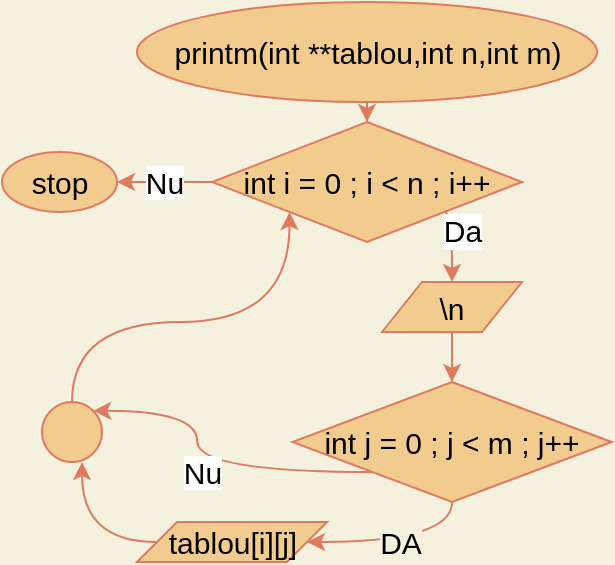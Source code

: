 <mxfile version="13.9.5" type="device"><diagram id="xJrrNa6Cx3Ufm3mUtR7N" name="Page-1"><mxGraphModel dx="768" dy="488" grid="1" gridSize="10" guides="1" tooltips="1" connect="1" arrows="1" fold="1" page="1" pageScale="1" pageWidth="850" pageHeight="1100" background="#F4F1DE" math="0" shadow="0"><root><mxCell id="0"/><mxCell id="1" parent="0"/><mxCell id="gcUPQNiZEac6YS4nJehR-1" style="edgeStyle=orthogonalEdgeStyle;rounded=0;orthogonalLoop=1;jettySize=auto;html=1;strokeColor=#E07A5F;labelBackgroundColor=none;fontColor=#000000;fontSize=15;" parent="1" source="gcUPQNiZEac6YS4nJehR-2" target="gcUPQNiZEac6YS4nJehR-5" edge="1"><mxGeometry relative="1" as="geometry"/></mxCell><mxCell id="gcUPQNiZEac6YS4nJehR-2" value="printm(int **tablou,int n,int m)" style="ellipse;whiteSpace=wrap;html=1;strokeColor=#E07A5F;fillColor=#F2CC8F;labelBackgroundColor=none;fontColor=#000000;fontSize=15;" parent="1" vertex="1"><mxGeometry x="207.5" y="110" width="230" height="50" as="geometry"/></mxCell><mxCell id="gcUPQNiZEac6YS4nJehR-4" value="&lt;font style=&quot;background-color: rgb(255, 255, 255); font-size: 15px;&quot;&gt;Nu&lt;/font&gt;" style="edgeStyle=orthogonalEdgeStyle;curved=1;orthogonalLoop=1;jettySize=auto;html=1;entryX=1;entryY=0.5;entryDx=0;entryDy=0;strokeColor=#E07A5F;fillColor=#F2CC8F;labelBackgroundColor=#F4F1DE;fontColor=#000000;fontSize=15;" parent="1" source="gcUPQNiZEac6YS4nJehR-5" target="gcUPQNiZEac6YS4nJehR-15" edge="1"><mxGeometry relative="1" as="geometry"><mxPoint x="220" y="250" as="targetPoint"/></mxGeometry></mxCell><mxCell id="gcUPQNiZEac6YS4nJehR-19" style="edgeStyle=orthogonalEdgeStyle;curved=1;orthogonalLoop=1;jettySize=auto;html=1;exitX=1;exitY=1;exitDx=0;exitDy=0;entryX=0.5;entryY=0;entryDx=0;entryDy=0;labelBackgroundColor=#F4F1DE;strokeColor=#E07A5F;fontColor=#000000;fontSize=15;" parent="1" source="gcUPQNiZEac6YS4nJehR-5" target="gcUPQNiZEac6YS4nJehR-16" edge="1"><mxGeometry relative="1" as="geometry"/></mxCell><mxCell id="gcUPQNiZEac6YS4nJehR-20" value="Da" style="edgeLabel;html=1;align=center;verticalAlign=middle;resizable=0;points=[];labelBackgroundColor=#FFFFFF;fontColor=#000000;fontSize=15;" parent="gcUPQNiZEac6YS4nJehR-19" vertex="1" connectable="0"><mxGeometry x="-0.356" y="5" relative="1" as="geometry"><mxPoint as="offset"/></mxGeometry></mxCell><mxCell id="gcUPQNiZEac6YS4nJehR-5" value="int i = 0 ; i &amp;lt; n ; i++" style="rhombus;whiteSpace=wrap;html=1;strokeColor=#E07A5F;fillColor=#F2CC8F;labelBackgroundColor=none;fontColor=#000000;fontSize=15;" parent="1" vertex="1"><mxGeometry x="245" y="170" width="155" height="60" as="geometry"/></mxCell><mxCell id="gcUPQNiZEac6YS4nJehR-7" value="&lt;font style=&quot;background-color: rgb(255, 255, 255); font-size: 15px;&quot;&gt;Nu&lt;/font&gt;" style="edgeStyle=orthogonalEdgeStyle;curved=1;orthogonalLoop=1;jettySize=auto;html=1;exitX=0;exitY=1;exitDx=0;exitDy=0;entryX=1;entryY=0;entryDx=0;entryDy=0;strokeColor=#E07A5F;fillColor=#F2CC8F;labelBackgroundColor=#F4F1DE;fontColor=#000000;fontSize=15;" parent="1" source="gcUPQNiZEac6YS4nJehR-8" target="gcUPQNiZEac6YS4nJehR-14" edge="1"><mxGeometry x="0.005" relative="1" as="geometry"><mxPoint as="offset"/></mxGeometry></mxCell><mxCell id="gcUPQNiZEac6YS4nJehR-23" value="DA" style="edgeStyle=orthogonalEdgeStyle;curved=1;orthogonalLoop=1;jettySize=auto;html=1;entryX=1;entryY=0.5;entryDx=0;entryDy=0;labelBackgroundColor=#F4F1DE;strokeColor=#E07A5F;fontColor=#000000;fontSize=15;" parent="1" source="gcUPQNiZEac6YS4nJehR-8" target="gcUPQNiZEac6YS4nJehR-12" edge="1"><mxGeometry relative="1" as="geometry"/></mxCell><mxCell id="gcUPQNiZEac6YS4nJehR-8" value="int j = 0 ; j &amp;lt; m ; j++" style="rhombus;whiteSpace=wrap;html=1;strokeColor=#E07A5F;fillColor=#F2CC8F;labelBackgroundColor=none;fontColor=#000000;fontSize=15;" parent="1" vertex="1"><mxGeometry x="285.25" y="300" width="159.5" height="60" as="geometry"/></mxCell><mxCell id="gcUPQNiZEac6YS4nJehR-11" style="edgeStyle=orthogonalEdgeStyle;curved=1;orthogonalLoop=1;jettySize=auto;html=1;entryX=0.667;entryY=1;entryDx=0;entryDy=0;entryPerimeter=0;strokeColor=#E07A5F;labelBackgroundColor=none;fontColor=#000000;fontSize=15;" parent="1" source="gcUPQNiZEac6YS4nJehR-12" target="gcUPQNiZEac6YS4nJehR-14" edge="1"><mxGeometry relative="1" as="geometry"/></mxCell><mxCell id="gcUPQNiZEac6YS4nJehR-12" value="tablou[i][j]" style="shape=parallelogram;perimeter=parallelogramPerimeter;whiteSpace=wrap;html=1;fixedSize=1;strokeColor=#E07A5F;fillColor=#F2CC8F;labelBackgroundColor=none;fontColor=#000000;fontSize=15;" parent="1" vertex="1"><mxGeometry x="207.5" y="370" width="95" height="20" as="geometry"/></mxCell><mxCell id="gcUPQNiZEac6YS4nJehR-13" style="edgeStyle=orthogonalEdgeStyle;curved=1;orthogonalLoop=1;jettySize=auto;html=1;exitX=0.5;exitY=0;exitDx=0;exitDy=0;entryX=0;entryY=1;entryDx=0;entryDy=0;strokeColor=#E07A5F;labelBackgroundColor=none;fontColor=#000000;fontSize=15;" parent="1" source="gcUPQNiZEac6YS4nJehR-14" target="gcUPQNiZEac6YS4nJehR-5" edge="1"><mxGeometry relative="1" as="geometry"/></mxCell><mxCell id="gcUPQNiZEac6YS4nJehR-14" value="" style="ellipse;whiteSpace=wrap;html=1;strokeColor=#E07A5F;fillColor=#F2CC8F;labelBackgroundColor=none;fontColor=#000000;fontSize=15;" parent="1" vertex="1"><mxGeometry x="160" y="310" width="30" height="30" as="geometry"/></mxCell><mxCell id="gcUPQNiZEac6YS4nJehR-15" value="stop" style="ellipse;whiteSpace=wrap;html=1;strokeColor=#E07A5F;fillColor=#F2CC8F;labelBackgroundColor=none;fontColor=#000000;fontSize=15;" parent="1" vertex="1"><mxGeometry x="140" y="185" width="57.5" height="30" as="geometry"/></mxCell><mxCell id="gcUPQNiZEac6YS4nJehR-22" style="edgeStyle=orthogonalEdgeStyle;curved=1;orthogonalLoop=1;jettySize=auto;html=1;entryX=0.5;entryY=0;entryDx=0;entryDy=0;labelBackgroundColor=#F4F1DE;strokeColor=#E07A5F;fontColor=#000000;fontSize=15;" parent="1" source="gcUPQNiZEac6YS4nJehR-16" target="gcUPQNiZEac6YS4nJehR-8" edge="1"><mxGeometry relative="1" as="geometry"/></mxCell><mxCell id="gcUPQNiZEac6YS4nJehR-16" value="\n" style="shape=parallelogram;perimeter=parallelogramPerimeter;whiteSpace=wrap;html=1;fixedSize=1;strokeColor=#E07A5F;fillColor=#F2CC8F;labelBackgroundColor=none;fontColor=#000000;fontSize=15;" parent="1" vertex="1"><mxGeometry x="330" y="250" width="70" height="25" as="geometry"/></mxCell></root></mxGraphModel></diagram></mxfile>